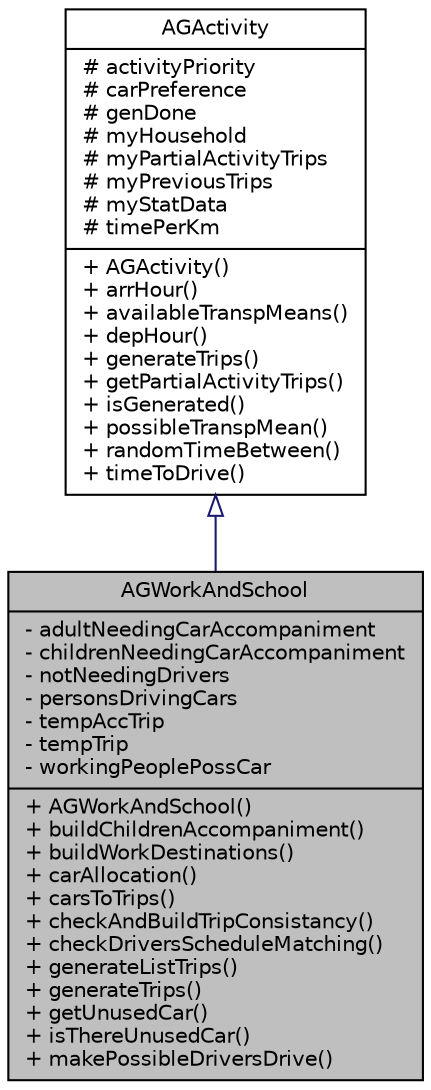 digraph "AGWorkAndSchool"
{
  edge [fontname="Helvetica",fontsize="10",labelfontname="Helvetica",labelfontsize="10"];
  node [fontname="Helvetica",fontsize="10",shape=record];
  Node0 [label="{AGWorkAndSchool\n|- adultNeedingCarAccompaniment\l- childrenNeedingCarAccompaniment\l- notNeedingDrivers\l- personsDrivingCars\l- tempAccTrip\l- tempTrip\l- workingPeoplePossCar\l|+ AGWorkAndSchool()\l+ buildChildrenAccompaniment()\l+ buildWorkDestinations()\l+ carAllocation()\l+ carsToTrips()\l+ checkAndBuildTripConsistancy()\l+ checkDriversScheduleMatching()\l+ generateListTrips()\l+ generateTrips()\l+ getUnusedCar()\l+ isThereUnusedCar()\l+ makePossibleDriversDrive()\l}",height=0.2,width=0.4,color="black", fillcolor="grey75", style="filled", fontcolor="black"];
  Node1 -> Node0 [dir="back",color="midnightblue",fontsize="10",style="solid",arrowtail="onormal",fontname="Helvetica"];
  Node1 [label="{AGActivity\n|# activityPriority\l# carPreference\l# genDone\l# myHousehold\l# myPartialActivityTrips\l# myPreviousTrips\l# myStatData\l# timePerKm\l|+ AGActivity()\l+ arrHour()\l+ availableTranspMeans()\l+ depHour()\l+ generateTrips()\l+ getPartialActivityTrips()\l+ isGenerated()\l+ possibleTranspMean()\l+ randomTimeBetween()\l+ timeToDrive()\l}",height=0.2,width=0.4,color="black", fillcolor="white", style="filled",URL="$dd/d4d/class_a_g_activity.html"];
}
